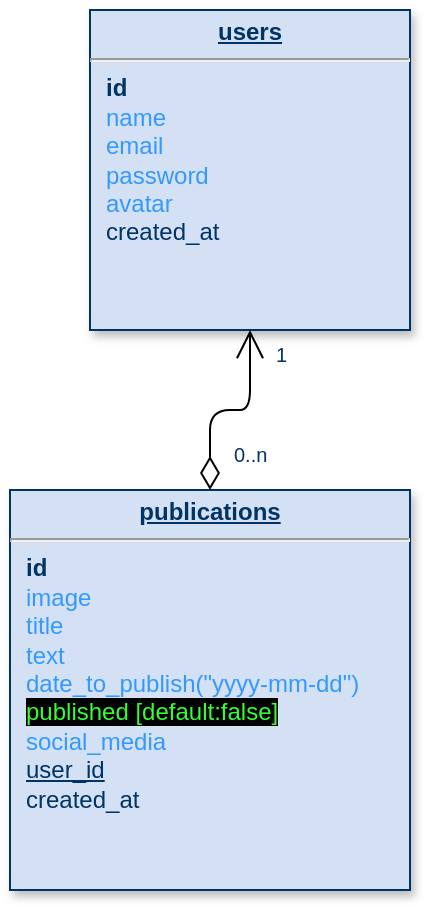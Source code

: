<mxfile>
    <diagram name="Page-1" id="efa7a0a1-bf9b-a30e-e6df-94a7791c09e9">
        <mxGraphModel dx="700" dy="822" grid="1" gridSize="10" guides="1" tooltips="1" connect="1" arrows="1" fold="1" page="1" pageScale="1" pageWidth="413" pageHeight="583" background="none" math="0" shadow="0">
            <root>
                <mxCell id="0"/>
                <mxCell id="1" parent="0"/>
                <mxCell id="21" value="&lt;p style=&quot;margin: 0px; margin-top: 4px; text-align: center; text-decoration: underline;&quot;&gt;&lt;strong&gt;publications&lt;/strong&gt;&lt;/p&gt;&lt;hr&gt;&lt;p style=&quot;margin: 0px; margin-left: 8px;&quot;&gt;&lt;b&gt;id&lt;/b&gt;&lt;/p&gt;&lt;p style=&quot;margin: 0px; margin-left: 8px;&quot;&gt;&lt;font color=&quot;#3399ff&quot;&gt;image&lt;/font&gt;&lt;/p&gt;&lt;p style=&quot;margin: 0px; margin-left: 8px;&quot;&gt;&lt;font color=&quot;#3399ff&quot;&gt;title&lt;/font&gt;&lt;/p&gt;&lt;p style=&quot;margin: 0px; margin-left: 8px;&quot;&gt;&lt;font color=&quot;#3399ff&quot;&gt;text&lt;/font&gt;&lt;/p&gt;&lt;p style=&quot;margin: 0px; margin-left: 8px;&quot;&gt;&lt;font color=&quot;#3399ff&quot;&gt;date_to_publish(&quot;yyyy-mm-dd&quot;)&lt;/font&gt;&lt;/p&gt;&lt;p style=&quot;margin: 0px; margin-left: 8px;&quot;&gt;&lt;font style=&quot;background-color: rgb(0, 0, 0);&quot; color=&quot;#33ff33&quot;&gt;published [default:false]&lt;/font&gt;&lt;/p&gt;&lt;p style=&quot;margin: 0px; margin-left: 8px;&quot;&gt;&lt;font color=&quot;#3399ff&quot;&gt;social_media&lt;/font&gt;&lt;/p&gt;&lt;p style=&quot;margin: 0px; margin-left: 8px;&quot;&gt;&lt;u&gt;user_id&lt;/u&gt;&lt;/p&gt;&lt;p style=&quot;margin: 0px; margin-left: 8px;&quot;&gt;created_at&lt;/p&gt;" style="verticalAlign=top;align=left;overflow=fill;fontSize=12;fontFamily=Helvetica;html=1;strokeColor=#003366;shadow=1;fillColor=#D4E1F5;fontColor=#003366" parent="1" vertex="1">
                    <mxGeometry x="40" y="280" width="200" height="200" as="geometry"/>
                </mxCell>
                <mxCell id="25" value="&lt;p style=&quot;margin: 0px; margin-top: 4px; text-align: center; text-decoration: underline;&quot;&gt;&lt;strong&gt;users&lt;/strong&gt;&lt;/p&gt;&lt;hr&gt;&lt;p style=&quot;margin: 0px; margin-left: 8px;&quot;&gt;&lt;b&gt;id&lt;/b&gt;&lt;/p&gt;&lt;p style=&quot;margin: 0px; margin-left: 8px;&quot;&gt;&lt;font color=&quot;#3399ff&quot;&gt;name&lt;/font&gt;&lt;/p&gt;&lt;p style=&quot;margin: 0px; margin-left: 8px;&quot;&gt;&lt;font color=&quot;#3399ff&quot;&gt;email&lt;/font&gt;&lt;/p&gt;&lt;p style=&quot;margin: 0px; margin-left: 8px;&quot;&gt;&lt;font color=&quot;#3399ff&quot;&gt;password&lt;/font&gt;&lt;/p&gt;&lt;p style=&quot;margin: 0px; margin-left: 8px;&quot;&gt;&lt;font color=&quot;#3399ff&quot;&gt;avatar&lt;/font&gt;&lt;/p&gt;&lt;p style=&quot;margin: 0px; margin-left: 8px;&quot;&gt;created_at&lt;/p&gt;" style="verticalAlign=top;align=left;overflow=fill;fontSize=12;fontFamily=Helvetica;html=1;strokeColor=#003366;shadow=1;fillColor=#D4E1F5;fontColor=#003366" parent="1" vertex="1">
                    <mxGeometry x="80.0" y="40.0" width="160" height="160" as="geometry"/>
                </mxCell>
                <mxCell id="90" value="" style="endArrow=open;endSize=12;startArrow=diamondThin;startSize=14;startFill=0;edgeStyle=orthogonalEdgeStyle;entryX=0.5;entryY=1;entryDx=0;entryDy=0;exitX=0.5;exitY=0;exitDx=0;exitDy=0;" parent="1" source="21" target="25" edge="1">
                    <mxGeometry x="646" y="358.36" as="geometry">
                        <mxPoint x="106" y="230" as="sourcePoint"/>
                        <mxPoint x="156" y="240" as="targetPoint"/>
                    </mxGeometry>
                </mxCell>
                <mxCell id="91" value="0..n" style="resizable=0;align=left;verticalAlign=top;labelBackgroundColor=#ffffff;fontSize=10;strokeColor=#003366;shadow=1;fillColor=#D4E1F5;fontColor=#003366" parent="90" connectable="0" vertex="1">
                    <mxGeometry x="-1" relative="1" as="geometry">
                        <mxPoint x="10" y="-30" as="offset"/>
                    </mxGeometry>
                </mxCell>
                <mxCell id="92" value="1" style="resizable=0;align=right;verticalAlign=top;labelBackgroundColor=#ffffff;fontSize=10;strokeColor=#003366;shadow=1;fillColor=#D4E1F5;fontColor=#003366" parent="90" connectable="0" vertex="1">
                    <mxGeometry x="1" relative="1" as="geometry">
                        <mxPoint x="20" as="offset"/>
                    </mxGeometry>
                </mxCell>
            </root>
        </mxGraphModel>
    </diagram>
</mxfile>